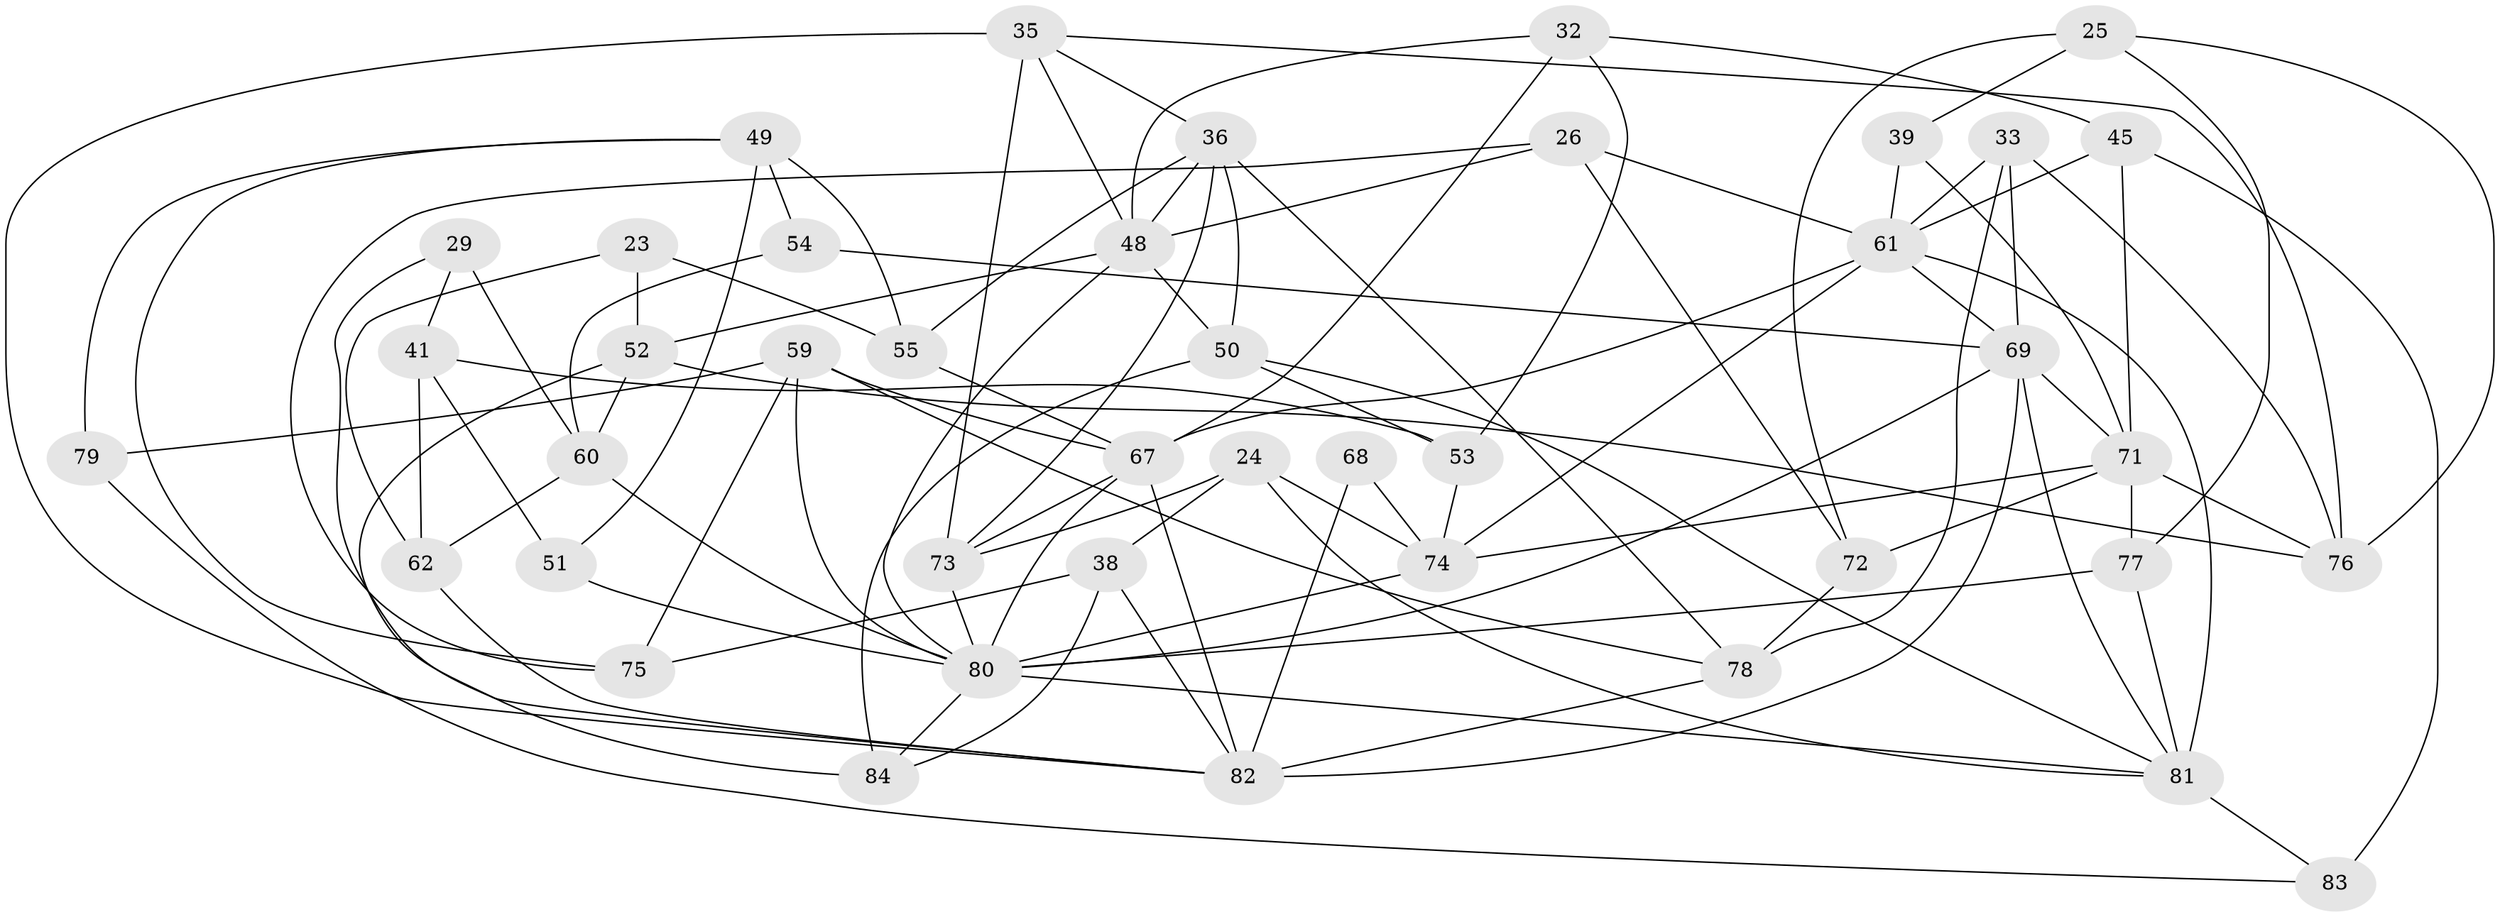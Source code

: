 // original degree distribution, {4: 1.0}
// Generated by graph-tools (version 1.1) at 2025/59/03/09/25 04:59:06]
// undirected, 42 vertices, 101 edges
graph export_dot {
graph [start="1"]
  node [color=gray90,style=filled];
  23;
  24;
  25 [super="+2"];
  26;
  29;
  32;
  33 [super="+1"];
  35 [super="+21"];
  36 [super="+19"];
  38;
  39;
  41;
  45 [super="+11"];
  48 [super="+5+10"];
  49 [super="+30"];
  50 [super="+22"];
  51;
  52 [super="+4"];
  53;
  54;
  55;
  59 [super="+56"];
  60 [super="+27"];
  61 [super="+3+20+18"];
  62;
  67 [super="+58"];
  68;
  69 [super="+66"];
  71 [super="+57"];
  72;
  73 [super="+28"];
  74 [super="+65"];
  75;
  76 [super="+64"];
  77;
  78 [super="+40"];
  79;
  80 [super="+14+42+43"];
  81 [super="+44+47"];
  82 [super="+46+70+63"];
  83;
  84;
  23 -- 52 [weight=2];
  23 -- 55;
  23 -- 62;
  24 -- 38;
  24 -- 74;
  24 -- 81;
  24 -- 73;
  25 -- 39 [weight=2];
  25 -- 72;
  25 -- 76 [weight=2];
  25 -- 77;
  26 -- 75;
  26 -- 72;
  26 -- 48;
  26 -- 61;
  29 -- 41;
  29 -- 60 [weight=2];
  29 -- 82;
  32 -- 67;
  32 -- 48;
  32 -- 53;
  32 -- 45;
  33 -- 76;
  33 -- 78 [weight=2];
  33 -- 61 [weight=2];
  33 -- 69;
  35 -- 82 [weight=2];
  35 -- 73;
  35 -- 48;
  35 -- 36;
  35 -- 76;
  36 -- 55;
  36 -- 50;
  36 -- 48;
  36 -- 73;
  36 -- 78;
  38 -- 84;
  38 -- 75;
  38 -- 82;
  39 -- 71;
  39 -- 61;
  41 -- 51;
  41 -- 62;
  41 -- 53;
  45 -- 83 [weight=2];
  45 -- 61 [weight=2];
  45 -- 71;
  48 -- 52;
  48 -- 50 [weight=2];
  48 -- 80;
  49 -- 51;
  49 -- 54 [weight=2];
  49 -- 79;
  49 -- 75;
  49 -- 55;
  50 -- 53;
  50 -- 81;
  50 -- 84;
  51 -- 80 [weight=2];
  52 -- 84;
  52 -- 60;
  52 -- 76;
  53 -- 74;
  54 -- 60;
  54 -- 69;
  55 -- 67;
  59 -- 79 [weight=2];
  59 -- 75;
  59 -- 67;
  59 -- 78;
  59 -- 80;
  60 -- 62;
  60 -- 80;
  61 -- 69;
  61 -- 81 [weight=4];
  61 -- 74;
  61 -- 67 [weight=2];
  62 -- 82;
  67 -- 82 [weight=2];
  67 -- 80;
  67 -- 73 [weight=2];
  68 -- 82 [weight=2];
  68 -- 74 [weight=2];
  69 -- 80 [weight=2];
  69 -- 82 [weight=2];
  69 -- 81;
  69 -- 71 [weight=2];
  71 -- 72;
  71 -- 77;
  71 -- 76;
  71 -- 74;
  72 -- 78;
  73 -- 80;
  74 -- 80 [weight=2];
  77 -- 81;
  77 -- 80;
  78 -- 82;
  79 -- 83;
  80 -- 84;
  80 -- 81;
  81 -- 83;
}
